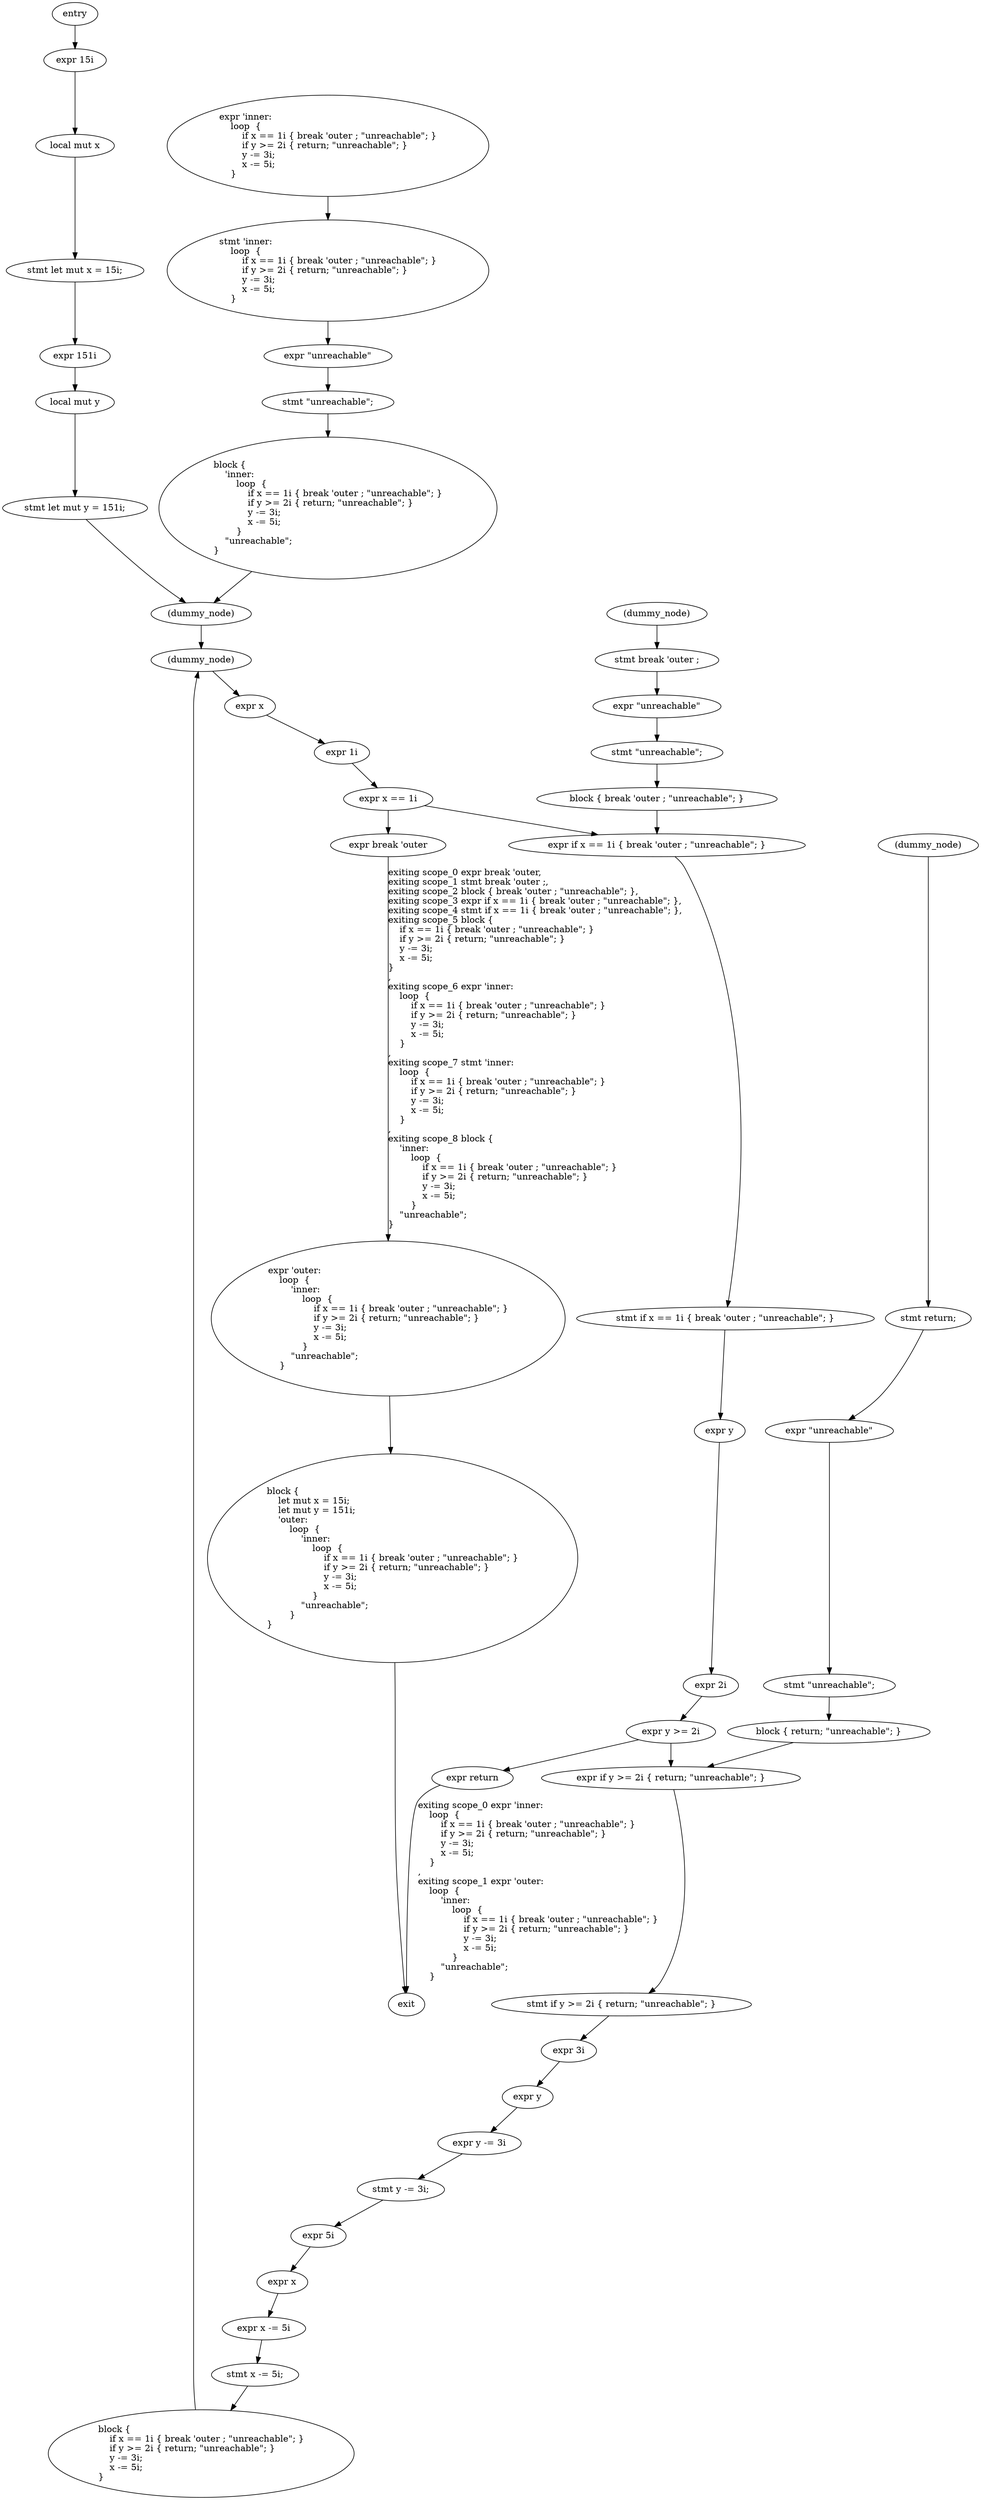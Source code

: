 digraph block {
    N0[label="entry"];
    N1[label="exit"];
    N2[label="expr 15i"];
    N3[label="local mut x"];
    N4[label="stmt let mut x = 15i;"];
    N5[label="expr 151i"];
    N6[label="local mut y"];
    N7[label="stmt let mut y = 151i;"];
    N8[label="(dummy_node)"];
    N9[label="expr \'outer:\l    loop  {\l        \'inner:\l            loop  {\l                if x == 1i { break \'outer ; \"unreachable\"; }\l                if y >= 2i { return; \"unreachable\"; }\l                y -= 3i;\l                x -= 5i;\l            }\l        \"unreachable\";\l    }\l"];
    N10[label="(dummy_node)"];
    N11[label="expr \'inner:\l    loop  {\l        if x == 1i { break \'outer ; \"unreachable\"; }\l        if y >= 2i { return; \"unreachable\"; }\l        y -= 3i;\l        x -= 5i;\l    }\l"];
    N12[label="expr x"];
    N13[label="expr 1i"];
    N14[label="expr x == 1i"];
    N15[label="expr break \'outer"];
    N16[label="(dummy_node)"];
    N17[label="stmt break \'outer ;"];
    N18[label="expr \"unreachable\""];
    N19[label="stmt \"unreachable\";"];
    N20[label="block { break \'outer ; \"unreachable\"; }"];
    N21[label="expr if x == 1i { break \'outer ; \"unreachable\"; }"];
    N22[label="stmt if x == 1i { break \'outer ; \"unreachable\"; }"];
    N23[label="expr y"];
    N24[label="expr 2i"];
    N25[label="expr y >= 2i"];
    N26[label="expr return"];
    N27[label="(dummy_node)"];
    N28[label="stmt return;"];
    N29[label="expr \"unreachable\""];
    N30[label="stmt \"unreachable\";"];
    N31[label="block { return; \"unreachable\"; }"];
    N32[label="expr if y >= 2i { return; \"unreachable\"; }"];
    N33[label="stmt if y >= 2i { return; \"unreachable\"; }"];
    N34[label="expr 3i"];
    N35[label="expr y"];
    N36[label="expr y -= 3i"];
    N37[label="stmt y -= 3i;"];
    N38[label="expr 5i"];
    N39[label="expr x"];
    N40[label="expr x -= 5i"];
    N41[label="stmt x -= 5i;"];
    N42[label="block {\l    if x == 1i { break \'outer ; \"unreachable\"; }\l    if y >= 2i { return; \"unreachable\"; }\l    y -= 3i;\l    x -= 5i;\l}\l"];
    N43[label="stmt \'inner:\l    loop  {\l        if x == 1i { break \'outer ; \"unreachable\"; }\l        if y >= 2i { return; \"unreachable\"; }\l        y -= 3i;\l        x -= 5i;\l    }\l"];
    N44[label="expr \"unreachable\""];
    N45[label="stmt \"unreachable\";"];
    N46[label="block {\l    \'inner:\l        loop  {\l            if x == 1i { break \'outer ; \"unreachable\"; }\l            if y >= 2i { return; \"unreachable\"; }\l            y -= 3i;\l            x -= 5i;\l        }\l    \"unreachable\";\l}\l"];
    N47[label="block {\l    let mut x = 15i;\l    let mut y = 151i;\l    \'outer:\l        loop  {\l            \'inner:\l                loop  {\l                    if x == 1i { break \'outer ; \"unreachable\"; }\l                    if y >= 2i { return; \"unreachable\"; }\l                    y -= 3i;\l                    x -= 5i;\l                }\l            \"unreachable\";\l        }\l}\l"];
    N0 -> N2;
    N2 -> N3;
    N3 -> N4;
    N4 -> N5;
    N5 -> N6;
    N6 -> N7;
    N7 -> N8;
    N8 -> N10;
    N10 -> N12;
    N12 -> N13;
    N13 -> N14;
    N14 -> N15;
    N15 -> N9[label="exiting scope_0 expr break \'outer,\lexiting scope_1 stmt break \'outer ;,\lexiting scope_2 block { break \'outer ; \"unreachable\"; },\lexiting scope_3 expr if x == 1i { break \'outer ; \"unreachable\"; },\lexiting scope_4 stmt if x == 1i { break \'outer ; \"unreachable\"; },\lexiting scope_5 block {\l    if x == 1i { break \'outer ; \"unreachable\"; }\l    if y >= 2i { return; \"unreachable\"; }\l    y -= 3i;\l    x -= 5i;\l}\l,\lexiting scope_6 expr \'inner:\l    loop  {\l        if x == 1i { break \'outer ; \"unreachable\"; }\l        if y >= 2i { return; \"unreachable\"; }\l        y -= 3i;\l        x -= 5i;\l    }\l,\lexiting scope_7 stmt \'inner:\l    loop  {\l        if x == 1i { break \'outer ; \"unreachable\"; }\l        if y >= 2i { return; \"unreachable\"; }\l        y -= 3i;\l        x -= 5i;\l    }\l,\lexiting scope_8 block {\l    \'inner:\l        loop  {\l            if x == 1i { break \'outer ; \"unreachable\"; }\l            if y >= 2i { return; \"unreachable\"; }\l            y -= 3i;\l            x -= 5i;\l        }\l    \"unreachable\";\l}\l"];
    N16 -> N17;
    N17 -> N18;
    N18 -> N19;
    N19 -> N20;
    N14 -> N21;
    N20 -> N21;
    N21 -> N22;
    N22 -> N23;
    N23 -> N24;
    N24 -> N25;
    N25 -> N26;
    N26 -> N1[label="exiting scope_0 expr \'inner:\l    loop  {\l        if x == 1i { break \'outer ; \"unreachable\"; }\l        if y >= 2i { return; \"unreachable\"; }\l        y -= 3i;\l        x -= 5i;\l    }\l,\lexiting scope_1 expr \'outer:\l    loop  {\l        \'inner:\l            loop  {\l                if x == 1i { break \'outer ; \"unreachable\"; }\l                if y >= 2i { return; \"unreachable\"; }\l                y -= 3i;\l                x -= 5i;\l            }\l        \"unreachable\";\l    }\l"];
    N27 -> N28;
    N28 -> N29;
    N29 -> N30;
    N30 -> N31;
    N25 -> N32;
    N31 -> N32;
    N32 -> N33;
    N33 -> N34;
    N34 -> N35;
    N35 -> N36;
    N36 -> N37;
    N37 -> N38;
    N38 -> N39;
    N39 -> N40;
    N40 -> N41;
    N41 -> N42;
    N42 -> N10;
    N11 -> N43;
    N43 -> N44;
    N44 -> N45;
    N45 -> N46;
    N46 -> N8;
    N9 -> N47;
    N47 -> N1;
}

